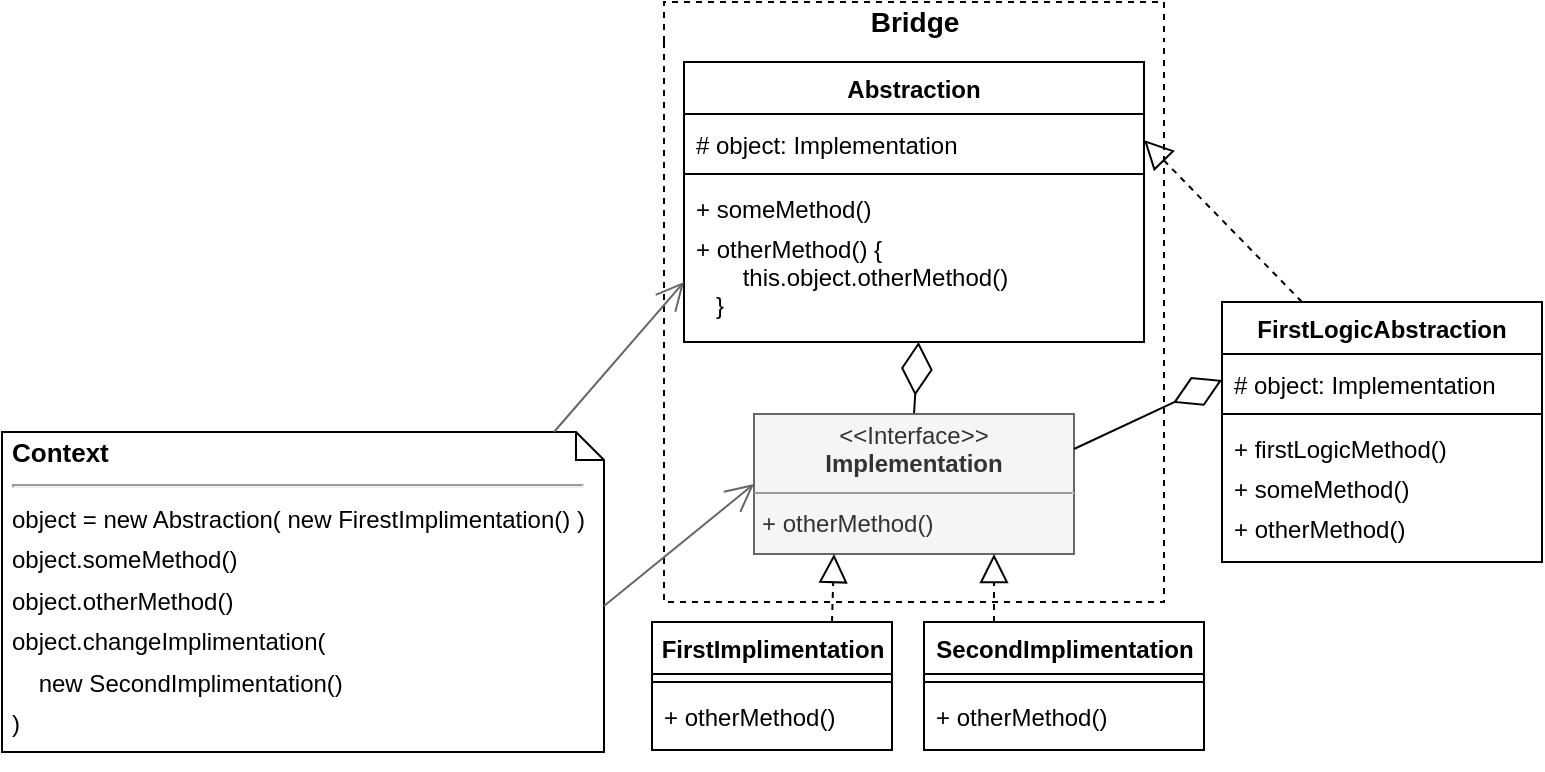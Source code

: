 <mxfile version="13.7.3" type="device"><diagram id="Mc02vGGFIfTnQQPVN4OX" name="Страница 1"><mxGraphModel dx="1086" dy="806" grid="0" gridSize="10" guides="1" tooltips="1" connect="1" arrows="1" fold="1" page="0" pageScale="1" pageWidth="827" pageHeight="1169" math="0" shadow="0"><root><mxCell id="0"/><mxCell id="1" parent="0"/><mxCell id="oZI8sNnL-pfkXHT647tD-113" value="Bridge" style="swimlane;html=1;horizontal=1;startSize=20;fillColor=none;strokeColor=#000000;rounded=0;comic=0;fontSize=14;dashed=1;swimlaneLine=0;shadow=0;glass=0;collapsible=0;" parent="1" vertex="1"><mxGeometry x="361" y="20" width="250" height="300" as="geometry"><mxRectangle x="111.33" y="70" width="80" height="20" as="alternateBounds"/></mxGeometry></mxCell><mxCell id="oZI8sNnL-pfkXHT647tD-114" value="" style="endArrow=diamondThin;endFill=0;endSize=24;html=1;exitX=0.5;exitY=0;exitDx=0;exitDy=0;entryX=0.51;entryY=1;entryDx=0;entryDy=0;entryPerimeter=0;" parent="oZI8sNnL-pfkXHT647tD-113" source="oZI8sNnL-pfkXHT647tD-120" target="oZI8sNnL-pfkXHT647tD-119" edge="1"><mxGeometry width="160" relative="1" as="geometry"><mxPoint x="293.98" y="57.5" as="sourcePoint"/><mxPoint x="126" y="166" as="targetPoint"/></mxGeometry></mxCell><mxCell id="oZI8sNnL-pfkXHT647tD-115" value="Abstraction" style="swimlane;fontStyle=1;align=center;verticalAlign=top;childLayout=stackLayout;horizontal=1;startSize=26;horizontalStack=0;resizeParent=1;resizeParentMax=0;resizeLast=0;collapsible=0;marginBottom=0;" parent="oZI8sNnL-pfkXHT647tD-113" vertex="1"><mxGeometry x="10" y="30" width="230" height="140" as="geometry"><mxRectangle x="141.31" y="2510" width="100" height="26" as="alternateBounds"/></mxGeometry></mxCell><mxCell id="oZI8sNnL-pfkXHT647tD-116" value="# object: Implementation" style="text;strokeColor=none;fillColor=none;align=left;verticalAlign=top;spacingLeft=4;spacingRight=4;overflow=hidden;rotatable=0;points=[[0,0.5],[1,0.5]];portConstraint=eastwest;spacingTop=2;" parent="oZI8sNnL-pfkXHT647tD-115" vertex="1"><mxGeometry y="26" width="230" height="26" as="geometry"/></mxCell><mxCell id="oZI8sNnL-pfkXHT647tD-117" value="" style="line;strokeWidth=1;fillColor=none;align=left;verticalAlign=middle;spacingTop=-1;spacingLeft=3;spacingRight=3;rotatable=0;labelPosition=right;points=[];portConstraint=eastwest;" parent="oZI8sNnL-pfkXHT647tD-115" vertex="1"><mxGeometry y="52" width="230" height="8" as="geometry"/></mxCell><mxCell id="oZI8sNnL-pfkXHT647tD-118" value="+ someMethod()" style="text;strokeColor=none;fillColor=none;align=left;verticalAlign=top;spacingLeft=4;spacingRight=4;overflow=hidden;rotatable=0;points=[[0,0.5],[1,0.5]];portConstraint=eastwest;" parent="oZI8sNnL-pfkXHT647tD-115" vertex="1"><mxGeometry y="60" width="230" height="20" as="geometry"/></mxCell><mxCell id="oZI8sNnL-pfkXHT647tD-119" value="+ otherMethod() {&#10;       this.object.otherMethod()&#10;   }" style="text;strokeColor=none;fillColor=none;align=left;verticalAlign=top;spacingLeft=4;spacingRight=4;overflow=hidden;rotatable=0;points=[[0,0.5],[1,0.5]];portConstraint=eastwest;" parent="oZI8sNnL-pfkXHT647tD-115" vertex="1"><mxGeometry y="80" width="230" height="60" as="geometry"/></mxCell><mxCell id="oZI8sNnL-pfkXHT647tD-120" value="&lt;p style=&quot;margin: 4px 0px 0px ; text-align: center ; line-height: 120%&quot;&gt;&lt;span&gt;&amp;lt;&amp;lt;Interface&amp;gt;&amp;gt;&lt;/span&gt;&lt;br&gt;&lt;b&gt;Implementation&lt;/b&gt;&lt;/p&gt;&lt;hr size=&quot;1&quot;&gt;&lt;p style=&quot;margin: 0px 0px 0px 4px ; line-height: 160%&quot;&gt;+ otherMethod()&lt;/p&gt;" style="verticalAlign=top;align=left;overflow=fill;fontSize=12;fontFamily=Helvetica;html=1;rounded=0;shadow=0;glass=0;comic=0;labelBackgroundColor=none;labelBorderColor=none;imageAspect=1;noLabel=0;portConstraintRotation=0;snapToPoint=0;container=1;dropTarget=1;collapsible=0;autosize=0;spacingLeft=0;spacingRight=0;fontStyle=0;fillColor=#f5f5f5;strokeColor=#666666;fontColor=#333333;" parent="oZI8sNnL-pfkXHT647tD-113" vertex="1"><mxGeometry x="45.0" y="206" width="160" height="70" as="geometry"/></mxCell><mxCell id="oZI8sNnL-pfkXHT647tD-121" value="" style="endArrow=block;dashed=1;endFill=0;endSize=12;html=1;fontSize=12;fontColor=#000000;exitX=0.25;exitY=0;exitDx=0;exitDy=0;entryX=1;entryY=0.5;entryDx=0;entryDy=0;" parent="1" source="oZI8sNnL-pfkXHT647tD-133" target="oZI8sNnL-pfkXHT647tD-116" edge="1"><mxGeometry width="160" relative="1" as="geometry"><mxPoint x="246" y="-1694" as="sourcePoint"/><mxPoint x="381" y="-1810" as="targetPoint"/></mxGeometry></mxCell><mxCell id="oZI8sNnL-pfkXHT647tD-122" value="" style="endArrow=block;dashed=1;endFill=0;endSize=12;html=1;exitX=0.75;exitY=0;exitDx=0;exitDy=0;entryX=0.25;entryY=1;entryDx=0;entryDy=0;" parent="1" source="oZI8sNnL-pfkXHT647tD-130" target="oZI8sNnL-pfkXHT647tD-120" edge="1"><mxGeometry width="160" relative="1" as="geometry"><mxPoint x="498.34" y="-1790" as="sourcePoint"/><mxPoint x="522.48" y="-1810" as="targetPoint"/></mxGeometry></mxCell><mxCell id="oZI8sNnL-pfkXHT647tD-123" value="" style="endArrow=block;dashed=1;endFill=0;endSize=12;html=1;exitX=0.25;exitY=0;exitDx=0;exitDy=0;entryX=0.75;entryY=1;entryDx=0;entryDy=0;" parent="1" source="oZI8sNnL-pfkXHT647tD-127" target="oZI8sNnL-pfkXHT647tD-120" edge="1"><mxGeometry width="160" relative="1" as="geometry"><mxPoint x="628.34" y="-1790" as="sourcePoint"/><mxPoint x="617.48" y="-1810" as="targetPoint"/></mxGeometry></mxCell><mxCell id="oZI8sNnL-pfkXHT647tD-124" value="&lt;p style=&quot;line-height: 20%&quot;&gt;Context&lt;br&gt;&lt;/p&gt;&lt;hr&gt;&lt;span style=&quot;font-size: 12px ; font-weight: 400 ; line-height: 170%&quot;&gt;object = new Abstraction( new FirestImplimentation() )&lt;br&gt;&lt;/span&gt;&lt;font style=&quot;font-size: 12px&quot;&gt;&lt;span style=&quot;font-weight: normal ; line-height: 170%&quot;&gt;object.someMethod()&lt;br&gt;&lt;/span&gt;&lt;/font&gt;&lt;span style=&quot;font-weight: 400 ; line-height: 170% ; font-size: 12px&quot;&gt;object.otherMethod()&lt;/span&gt;&lt;span style=&quot;font-size: 12px ; font-weight: 400 ; line-height: 170%&quot;&gt;&lt;br&gt;&lt;/span&gt;&lt;span style=&quot;font-size: 12px ; font-weight: 400 ; line-height: 170%&quot;&gt;object.changeImplimentation(&lt;br&gt;&amp;nbsp; &amp;nbsp; new SecondImplimentation()&lt;br&gt;)&lt;/span&gt;&lt;br&gt;&lt;p&gt;&lt;/p&gt;" style="shape=note;size=14;verticalAlign=top;align=left;spacingTop=-13;rounded=0;shadow=0;glass=0;comic=0;strokeColor=#000000;fillColor=none;fontSize=13;fontStyle=1;labelBorderColor=none;whiteSpace=wrap;html=1;spacingLeft=0;spacingBottom=0;spacingRight=0;spacing=5;labelBackgroundColor=none;" parent="1" vertex="1"><mxGeometry x="30" y="235" width="301" height="160" as="geometry"/></mxCell><mxCell id="oZI8sNnL-pfkXHT647tD-125" value="" style="endArrow=open;endFill=1;endSize=12;html=1;exitX=0;exitY=0;exitDx=276;exitDy=0;exitPerimeter=0;entryX=0;entryY=0.5;entryDx=0;entryDy=0;strokeColor=#666666;" parent="1" source="oZI8sNnL-pfkXHT647tD-124" target="oZI8sNnL-pfkXHT647tD-119" edge="1"><mxGeometry width="160" relative="1" as="geometry"><mxPoint x="376" y="-1810" as="sourcePoint"/><mxPoint x="536" y="-1810" as="targetPoint"/></mxGeometry></mxCell><mxCell id="oZI8sNnL-pfkXHT647tD-126" value="" style="endArrow=open;endFill=1;endSize=12;html=1;exitX=0;exitY=0;exitDx=301;exitDy=87;exitPerimeter=0;entryX=0;entryY=0.5;entryDx=0;entryDy=0;strokeColor=#666666;" parent="1" source="oZI8sNnL-pfkXHT647tD-124" target="oZI8sNnL-pfkXHT647tD-120" edge="1"><mxGeometry width="160" relative="1" as="geometry"><mxPoint x="344" y="257" as="sourcePoint"/><mxPoint x="541" y="-1810" as="targetPoint"/></mxGeometry></mxCell><mxCell id="oZI8sNnL-pfkXHT647tD-139" value="" style="endArrow=diamondThin;endFill=0;endSize=24;html=1;entryX=0;entryY=0.5;entryDx=0;entryDy=0;exitX=1;exitY=0.25;exitDx=0;exitDy=0;" parent="1" source="oZI8sNnL-pfkXHT647tD-120" target="oZI8sNnL-pfkXHT647tD-134" edge="1"><mxGeometry width="160" relative="1" as="geometry"><mxPoint x="427" y="250" as="sourcePoint"/><mxPoint x="587" y="250" as="targetPoint"/></mxGeometry></mxCell><mxCell id="oZI8sNnL-pfkXHT647tD-127" value="SecondImplimentation" style="swimlane;fontStyle=1;align=center;verticalAlign=top;childLayout=stackLayout;horizontal=1;startSize=26;horizontalStack=0;resizeParent=1;resizeParentMax=0;resizeLast=0;collapsible=0;marginBottom=0;rounded=0;shadow=0;glass=0;comic=0;strokeWidth=1;fontSize=12;labelBackgroundColor=none;fillColor=#ffffff;html=1;" parent="1" vertex="1"><mxGeometry x="491" y="330" width="140" height="64" as="geometry"/></mxCell><mxCell id="oZI8sNnL-pfkXHT647tD-128" value="" style="line;strokeWidth=1;fillColor=none;align=left;verticalAlign=middle;spacingTop=-1;spacingLeft=3;spacingRight=3;rotatable=0;labelPosition=right;points=[];portConstraint=eastwest;" parent="oZI8sNnL-pfkXHT647tD-127" vertex="1"><mxGeometry y="26" width="140" height="8" as="geometry"/></mxCell><mxCell id="oZI8sNnL-pfkXHT647tD-129" value="+ otherMethod()" style="text;strokeColor=none;fillColor=none;align=left;verticalAlign=top;spacingLeft=4;spacingRight=4;overflow=hidden;rotatable=0;points=[[0,0.5],[1,0.5]];portConstraint=eastwest;" parent="oZI8sNnL-pfkXHT647tD-127" vertex="1"><mxGeometry y="34" width="140" height="30" as="geometry"/></mxCell><mxCell id="oZI8sNnL-pfkXHT647tD-130" value="FirstImplimentation" style="swimlane;fontStyle=1;align=center;verticalAlign=top;childLayout=stackLayout;horizontal=1;startSize=26;horizontalStack=0;resizeParent=1;resizeParentMax=0;resizeLast=0;collapsible=0;marginBottom=0;rounded=0;shadow=0;glass=0;comic=0;strokeWidth=1;fontSize=12;labelBackgroundColor=none;fillColor=#ffffff;html=1;allowArrows=1;" parent="1" vertex="1"><mxGeometry x="355" y="330" width="120" height="64" as="geometry"/></mxCell><mxCell id="oZI8sNnL-pfkXHT647tD-131" value="" style="line;strokeWidth=1;fillColor=none;align=left;verticalAlign=middle;spacingTop=-1;spacingLeft=3;spacingRight=3;rotatable=0;labelPosition=right;points=[];portConstraint=eastwest;" parent="oZI8sNnL-pfkXHT647tD-130" vertex="1"><mxGeometry y="26" width="120" height="8" as="geometry"/></mxCell><mxCell id="oZI8sNnL-pfkXHT647tD-132" value="+ otherMethod()" style="text;strokeColor=none;fillColor=none;align=left;verticalAlign=top;spacingLeft=4;spacingRight=4;overflow=hidden;rotatable=0;points=[[0,0.5],[1,0.5]];portConstraint=eastwest;" parent="oZI8sNnL-pfkXHT647tD-130" vertex="1"><mxGeometry y="34" width="120" height="30" as="geometry"/></mxCell><mxCell id="oZI8sNnL-pfkXHT647tD-133" value="FirstLogicAbstraction" style="swimlane;fontStyle=1;align=center;verticalAlign=top;childLayout=stackLayout;horizontal=1;startSize=26;horizontalStack=0;resizeParent=1;resizeParentMax=0;resizeLast=0;collapsible=0;marginBottom=0;" parent="1" vertex="1"><mxGeometry x="640" y="170" width="160" height="130" as="geometry"><mxRectangle x="141.31" y="2510" width="100" height="26" as="alternateBounds"/></mxGeometry></mxCell><mxCell id="oZI8sNnL-pfkXHT647tD-134" value="# object: Implementation" style="text;strokeColor=none;fillColor=none;align=left;verticalAlign=top;spacingLeft=4;spacingRight=4;overflow=hidden;rotatable=0;points=[[0,0.5],[1,0.5]];portConstraint=eastwest;spacingTop=2;" parent="oZI8sNnL-pfkXHT647tD-133" vertex="1"><mxGeometry y="26" width="160" height="26" as="geometry"/></mxCell><mxCell id="oZI8sNnL-pfkXHT647tD-135" value="" style="line;strokeWidth=1;fillColor=none;align=left;verticalAlign=middle;spacingTop=-1;spacingLeft=3;spacingRight=3;rotatable=0;labelPosition=right;points=[];portConstraint=eastwest;" parent="oZI8sNnL-pfkXHT647tD-133" vertex="1"><mxGeometry y="52" width="160" height="8" as="geometry"/></mxCell><mxCell id="oZI8sNnL-pfkXHT647tD-136" value="+ firstLogicMethod()" style="text;strokeColor=none;fillColor=none;align=left;verticalAlign=top;spacingLeft=4;spacingRight=4;overflow=hidden;rotatable=0;points=[[0,0.5],[1,0.5]];portConstraint=eastwest;" parent="oZI8sNnL-pfkXHT647tD-133" vertex="1"><mxGeometry y="60" width="160" height="20" as="geometry"/></mxCell><mxCell id="oZI8sNnL-pfkXHT647tD-137" value="+ someMethod()" style="text;strokeColor=none;fillColor=none;align=left;verticalAlign=top;spacingLeft=4;spacingRight=4;overflow=hidden;rotatable=0;points=[[0,0.5],[1,0.5]];portConstraint=eastwest;" parent="oZI8sNnL-pfkXHT647tD-133" vertex="1"><mxGeometry y="80" width="160" height="20" as="geometry"/></mxCell><mxCell id="oZI8sNnL-pfkXHT647tD-138" value="+ otherMethod()" style="text;strokeColor=none;fillColor=none;align=left;verticalAlign=top;spacingLeft=4;spacingRight=4;overflow=hidden;rotatable=0;points=[[0,0.5],[1,0.5]];portConstraint=eastwest;" parent="oZI8sNnL-pfkXHT647tD-133" vertex="1"><mxGeometry y="100" width="160" height="30" as="geometry"/></mxCell></root></mxGraphModel></diagram></mxfile>